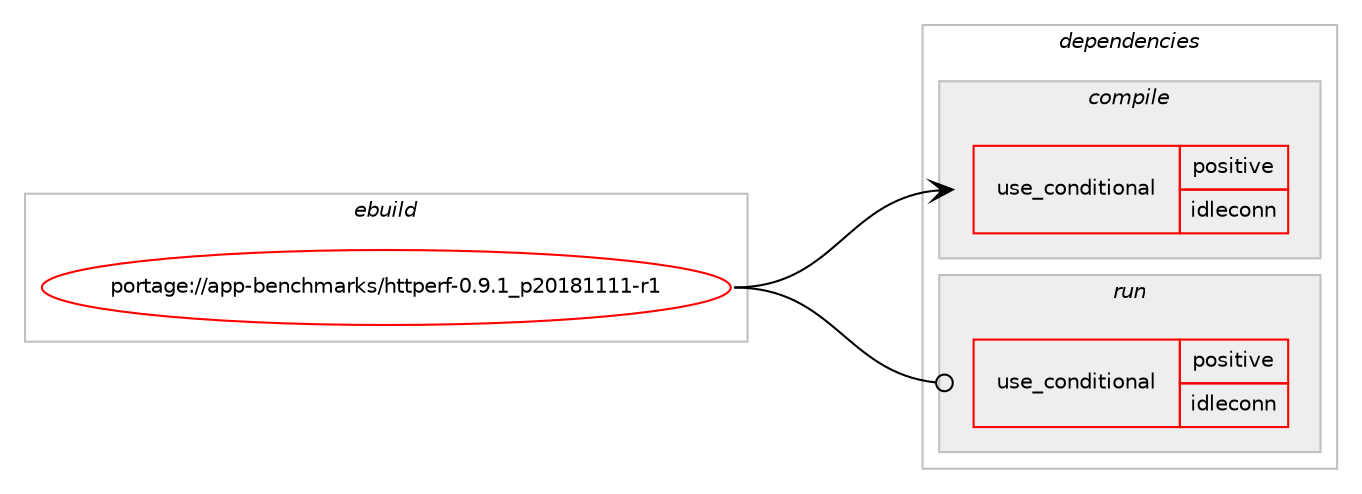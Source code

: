 digraph prolog {

# *************
# Graph options
# *************

newrank=true;
concentrate=true;
compound=true;
graph [rankdir=LR,fontname=Helvetica,fontsize=10,ranksep=1.5];#, ranksep=2.5, nodesep=0.2];
edge  [arrowhead=vee];
node  [fontname=Helvetica,fontsize=10];

# **********
# The ebuild
# **********

subgraph cluster_leftcol {
color=gray;
rank=same;
label=<<i>ebuild</i>>;
id [label="portage://app-benchmarks/httperf-0.9.1_p20181111-r1", color=red, width=4, href="../app-benchmarks/httperf-0.9.1_p20181111-r1.svg"];
}

# ****************
# The dependencies
# ****************

subgraph cluster_midcol {
color=gray;
label=<<i>dependencies</i>>;
subgraph cluster_compile {
fillcolor="#eeeeee";
style=filled;
label=<<i>compile</i>>;
subgraph cond2682 {
dependency4058 [label=<<TABLE BORDER="0" CELLBORDER="1" CELLSPACING="0" CELLPADDING="4"><TR><TD ROWSPAN="3" CELLPADDING="10">use_conditional</TD></TR><TR><TD>positive</TD></TR><TR><TD>idleconn</TD></TR></TABLE>>, shape=none, color=red];
# *** BEGIN UNKNOWN DEPENDENCY TYPE (TODO) ***
# dependency4058 -> package_dependency(portage://app-benchmarks/httperf-0.9.1_p20181111-r1,install,no,dev-libs,libevent,none,[,,],[slot(0),equal],[])
# *** END UNKNOWN DEPENDENCY TYPE (TODO) ***

}
id:e -> dependency4058:w [weight=20,style="solid",arrowhead="vee"];
# *** BEGIN UNKNOWN DEPENDENCY TYPE (TODO) ***
# id -> package_dependency(portage://app-benchmarks/httperf-0.9.1_p20181111-r1,install,no,dev-libs,openssl,none,[,,],[slot(0),equal],[])
# *** END UNKNOWN DEPENDENCY TYPE (TODO) ***

}
subgraph cluster_compileandrun {
fillcolor="#eeeeee";
style=filled;
label=<<i>compile and run</i>>;
}
subgraph cluster_run {
fillcolor="#eeeeee";
style=filled;
label=<<i>run</i>>;
subgraph cond2683 {
dependency4059 [label=<<TABLE BORDER="0" CELLBORDER="1" CELLSPACING="0" CELLPADDING="4"><TR><TD ROWSPAN="3" CELLPADDING="10">use_conditional</TD></TR><TR><TD>positive</TD></TR><TR><TD>idleconn</TD></TR></TABLE>>, shape=none, color=red];
# *** BEGIN UNKNOWN DEPENDENCY TYPE (TODO) ***
# dependency4059 -> package_dependency(portage://app-benchmarks/httperf-0.9.1_p20181111-r1,run,no,dev-libs,libevent,none,[,,],[slot(0),equal],[])
# *** END UNKNOWN DEPENDENCY TYPE (TODO) ***

}
id:e -> dependency4059:w [weight=20,style="solid",arrowhead="odot"];
# *** BEGIN UNKNOWN DEPENDENCY TYPE (TODO) ***
# id -> package_dependency(portage://app-benchmarks/httperf-0.9.1_p20181111-r1,run,no,dev-libs,openssl,none,[,,],[slot(0),equal],[])
# *** END UNKNOWN DEPENDENCY TYPE (TODO) ***

}
}

# **************
# The candidates
# **************

subgraph cluster_choices {
rank=same;
color=gray;
label=<<i>candidates</i>>;

}

}
